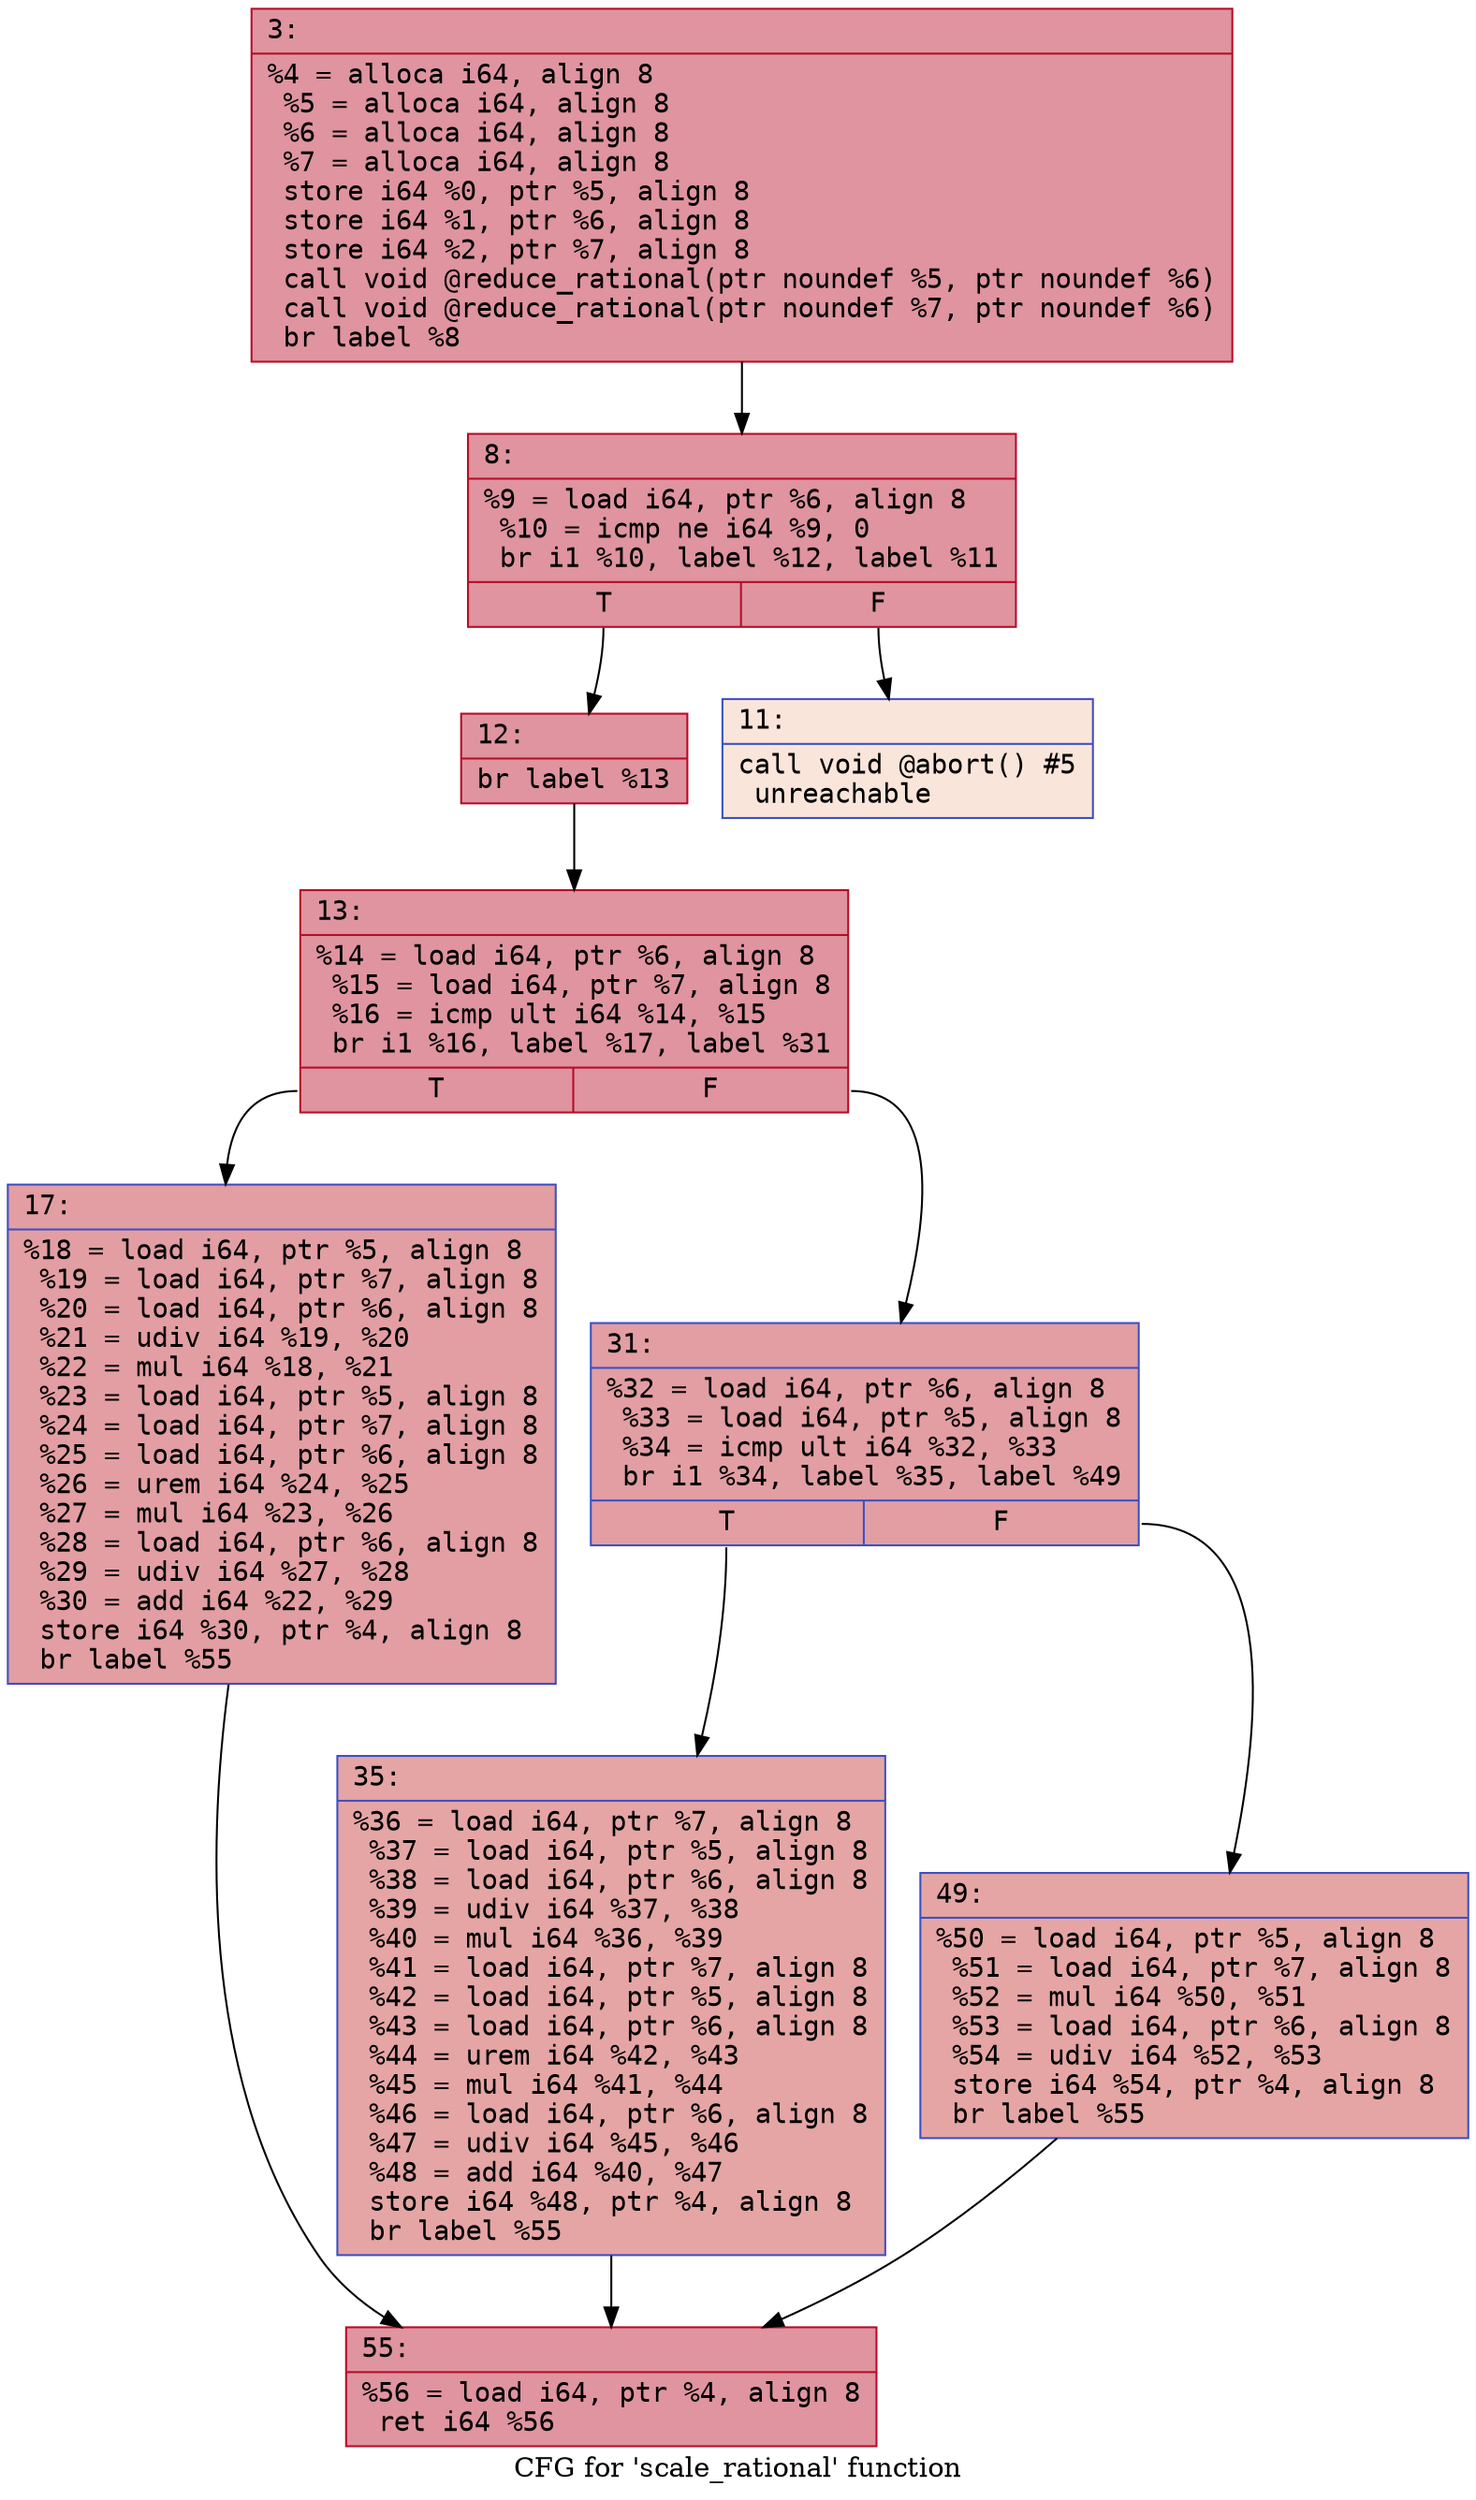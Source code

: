 digraph "CFG for 'scale_rational' function" {
	label="CFG for 'scale_rational' function";

	Node0x6000004be850 [shape=record,color="#b70d28ff", style=filled, fillcolor="#b70d2870" fontname="Courier",label="{3:\l|  %4 = alloca i64, align 8\l  %5 = alloca i64, align 8\l  %6 = alloca i64, align 8\l  %7 = alloca i64, align 8\l  store i64 %0, ptr %5, align 8\l  store i64 %1, ptr %6, align 8\l  store i64 %2, ptr %7, align 8\l  call void @reduce_rational(ptr noundef %5, ptr noundef %6)\l  call void @reduce_rational(ptr noundef %7, ptr noundef %6)\l  br label %8\l}"];
	Node0x6000004be850 -> Node0x6000004be8a0[tooltip="3 -> 8\nProbability 100.00%" ];
	Node0x6000004be8a0 [shape=record,color="#b70d28ff", style=filled, fillcolor="#b70d2870" fontname="Courier",label="{8:\l|  %9 = load i64, ptr %6, align 8\l  %10 = icmp ne i64 %9, 0\l  br i1 %10, label %12, label %11\l|{<s0>T|<s1>F}}"];
	Node0x6000004be8a0:s0 -> Node0x6000004be940[tooltip="8 -> 12\nProbability 100.00%" ];
	Node0x6000004be8a0:s1 -> Node0x6000004be8f0[tooltip="8 -> 11\nProbability 0.00%" ];
	Node0x6000004be8f0 [shape=record,color="#3d50c3ff", style=filled, fillcolor="#f4c5ad70" fontname="Courier",label="{11:\l|  call void @abort() #5\l  unreachable\l}"];
	Node0x6000004be940 [shape=record,color="#b70d28ff", style=filled, fillcolor="#b70d2870" fontname="Courier",label="{12:\l|  br label %13\l}"];
	Node0x6000004be940 -> Node0x6000004be990[tooltip="12 -> 13\nProbability 100.00%" ];
	Node0x6000004be990 [shape=record,color="#b70d28ff", style=filled, fillcolor="#b70d2870" fontname="Courier",label="{13:\l|  %14 = load i64, ptr %6, align 8\l  %15 = load i64, ptr %7, align 8\l  %16 = icmp ult i64 %14, %15\l  br i1 %16, label %17, label %31\l|{<s0>T|<s1>F}}"];
	Node0x6000004be990:s0 -> Node0x6000004be9e0[tooltip="13 -> 17\nProbability 50.00%" ];
	Node0x6000004be990:s1 -> Node0x6000004bea30[tooltip="13 -> 31\nProbability 50.00%" ];
	Node0x6000004be9e0 [shape=record,color="#3d50c3ff", style=filled, fillcolor="#be242e70" fontname="Courier",label="{17:\l|  %18 = load i64, ptr %5, align 8\l  %19 = load i64, ptr %7, align 8\l  %20 = load i64, ptr %6, align 8\l  %21 = udiv i64 %19, %20\l  %22 = mul i64 %18, %21\l  %23 = load i64, ptr %5, align 8\l  %24 = load i64, ptr %7, align 8\l  %25 = load i64, ptr %6, align 8\l  %26 = urem i64 %24, %25\l  %27 = mul i64 %23, %26\l  %28 = load i64, ptr %6, align 8\l  %29 = udiv i64 %27, %28\l  %30 = add i64 %22, %29\l  store i64 %30, ptr %4, align 8\l  br label %55\l}"];
	Node0x6000004be9e0 -> Node0x6000004beb20[tooltip="17 -> 55\nProbability 100.00%" ];
	Node0x6000004bea30 [shape=record,color="#3d50c3ff", style=filled, fillcolor="#be242e70" fontname="Courier",label="{31:\l|  %32 = load i64, ptr %6, align 8\l  %33 = load i64, ptr %5, align 8\l  %34 = icmp ult i64 %32, %33\l  br i1 %34, label %35, label %49\l|{<s0>T|<s1>F}}"];
	Node0x6000004bea30:s0 -> Node0x6000004bea80[tooltip="31 -> 35\nProbability 50.00%" ];
	Node0x6000004bea30:s1 -> Node0x6000004bead0[tooltip="31 -> 49\nProbability 50.00%" ];
	Node0x6000004bea80 [shape=record,color="#3d50c3ff", style=filled, fillcolor="#c5333470" fontname="Courier",label="{35:\l|  %36 = load i64, ptr %7, align 8\l  %37 = load i64, ptr %5, align 8\l  %38 = load i64, ptr %6, align 8\l  %39 = udiv i64 %37, %38\l  %40 = mul i64 %36, %39\l  %41 = load i64, ptr %7, align 8\l  %42 = load i64, ptr %5, align 8\l  %43 = load i64, ptr %6, align 8\l  %44 = urem i64 %42, %43\l  %45 = mul i64 %41, %44\l  %46 = load i64, ptr %6, align 8\l  %47 = udiv i64 %45, %46\l  %48 = add i64 %40, %47\l  store i64 %48, ptr %4, align 8\l  br label %55\l}"];
	Node0x6000004bea80 -> Node0x6000004beb20[tooltip="35 -> 55\nProbability 100.00%" ];
	Node0x6000004bead0 [shape=record,color="#3d50c3ff", style=filled, fillcolor="#c5333470" fontname="Courier",label="{49:\l|  %50 = load i64, ptr %5, align 8\l  %51 = load i64, ptr %7, align 8\l  %52 = mul i64 %50, %51\l  %53 = load i64, ptr %6, align 8\l  %54 = udiv i64 %52, %53\l  store i64 %54, ptr %4, align 8\l  br label %55\l}"];
	Node0x6000004bead0 -> Node0x6000004beb20[tooltip="49 -> 55\nProbability 100.00%" ];
	Node0x6000004beb20 [shape=record,color="#b70d28ff", style=filled, fillcolor="#b70d2870" fontname="Courier",label="{55:\l|  %56 = load i64, ptr %4, align 8\l  ret i64 %56\l}"];
}
